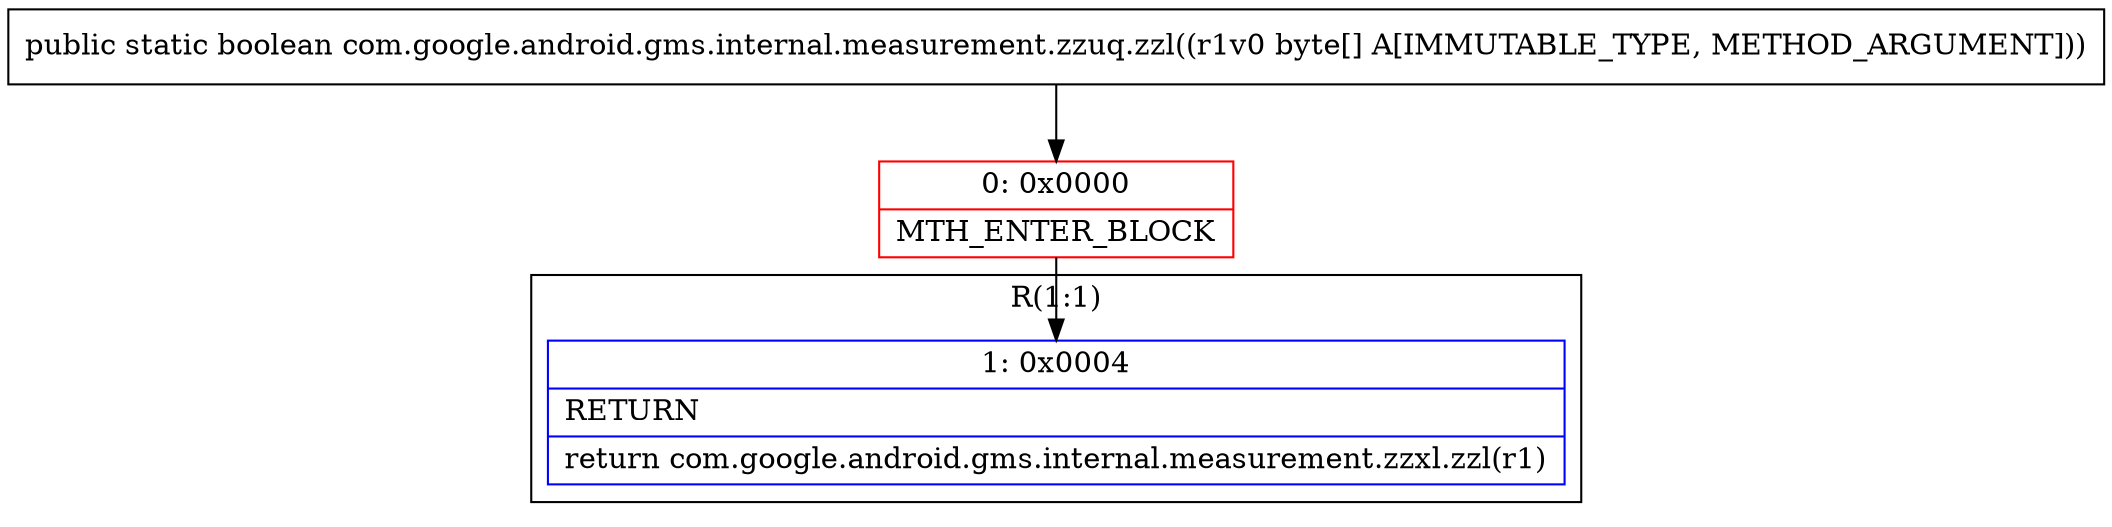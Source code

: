 digraph "CFG forcom.google.android.gms.internal.measurement.zzuq.zzl([B)Z" {
subgraph cluster_Region_1186289528 {
label = "R(1:1)";
node [shape=record,color=blue];
Node_1 [shape=record,label="{1\:\ 0x0004|RETURN\l|return com.google.android.gms.internal.measurement.zzxl.zzl(r1)\l}"];
}
Node_0 [shape=record,color=red,label="{0\:\ 0x0000|MTH_ENTER_BLOCK\l}"];
MethodNode[shape=record,label="{public static boolean com.google.android.gms.internal.measurement.zzuq.zzl((r1v0 byte[] A[IMMUTABLE_TYPE, METHOD_ARGUMENT])) }"];
MethodNode -> Node_0;
Node_0 -> Node_1;
}

